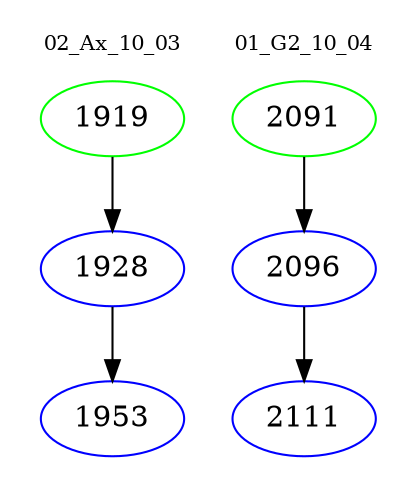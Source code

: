 digraph{
subgraph cluster_0 {
color = white
label = "02_Ax_10_03";
fontsize=10;
T0_1919 [label="1919", color="green"]
T0_1919 -> T0_1928 [color="black"]
T0_1928 [label="1928", color="blue"]
T0_1928 -> T0_1953 [color="black"]
T0_1953 [label="1953", color="blue"]
}
subgraph cluster_1 {
color = white
label = "01_G2_10_04";
fontsize=10;
T1_2091 [label="2091", color="green"]
T1_2091 -> T1_2096 [color="black"]
T1_2096 [label="2096", color="blue"]
T1_2096 -> T1_2111 [color="black"]
T1_2111 [label="2111", color="blue"]
}
}
